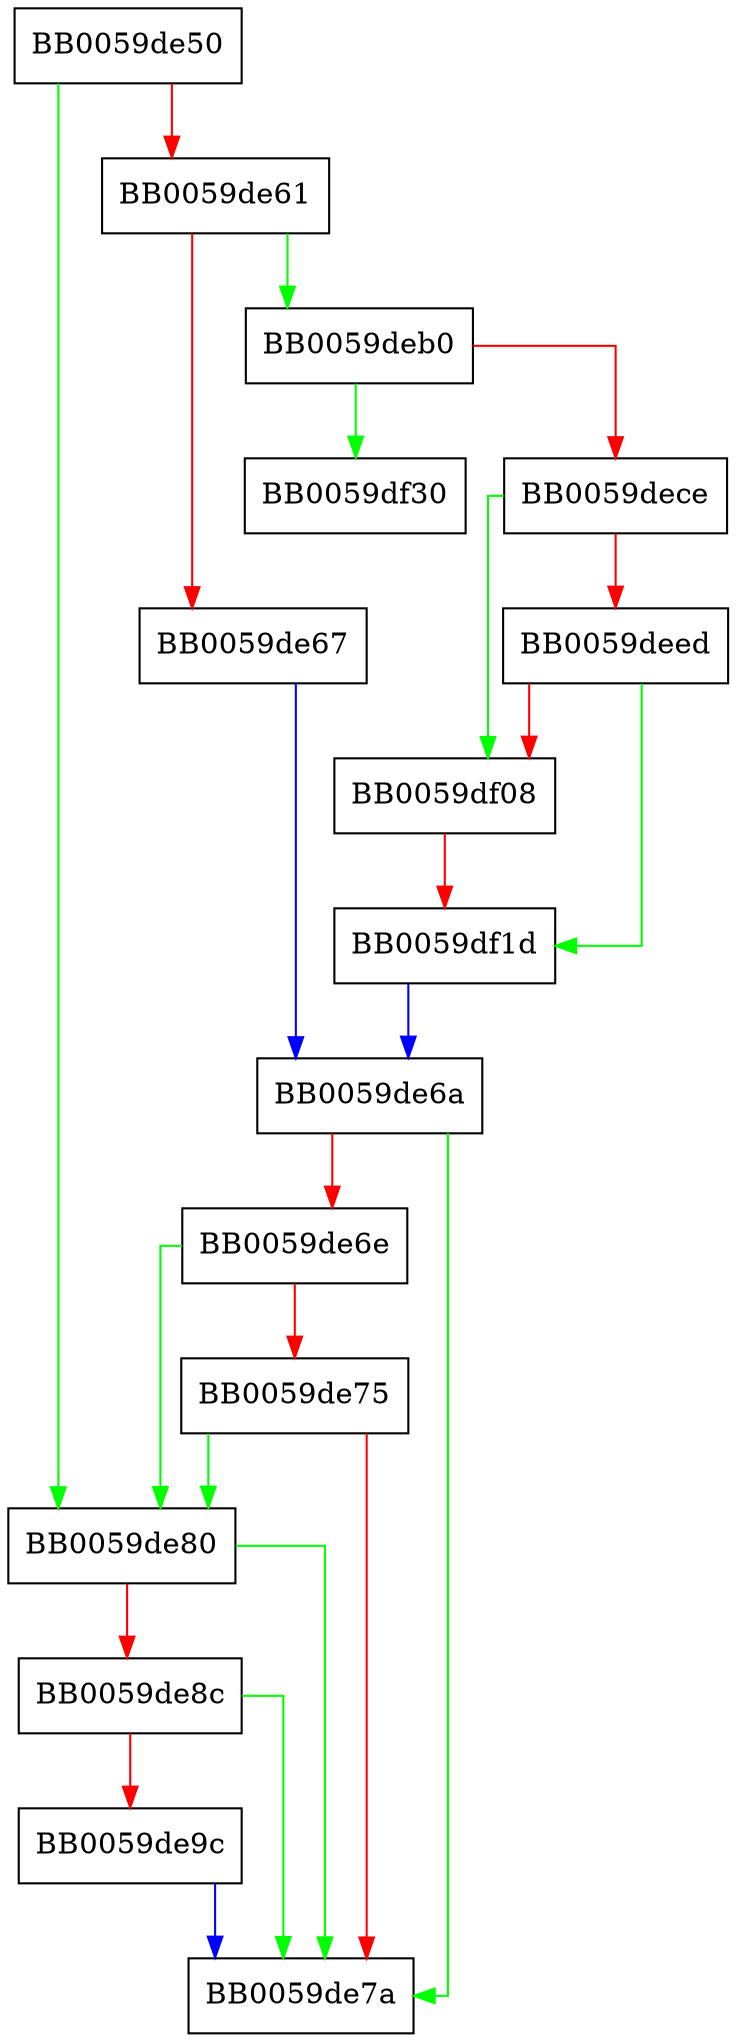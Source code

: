 digraph collect_keymgmt {
  node [shape="box"];
  graph [splines=ortho];
  BB0059de50 -> BB0059de80 [color="green"];
  BB0059de50 -> BB0059de61 [color="red"];
  BB0059de61 -> BB0059deb0 [color="green"];
  BB0059de61 -> BB0059de67 [color="red"];
  BB0059de67 -> BB0059de6a [color="blue"];
  BB0059de6a -> BB0059de7a [color="green"];
  BB0059de6a -> BB0059de6e [color="red"];
  BB0059de6e -> BB0059de80 [color="green"];
  BB0059de6e -> BB0059de75 [color="red"];
  BB0059de75 -> BB0059de80 [color="green"];
  BB0059de75 -> BB0059de7a [color="red"];
  BB0059de80 -> BB0059de7a [color="green"];
  BB0059de80 -> BB0059de8c [color="red"];
  BB0059de8c -> BB0059de7a [color="green"];
  BB0059de8c -> BB0059de9c [color="red"];
  BB0059de9c -> BB0059de7a [color="blue"];
  BB0059deb0 -> BB0059df30 [color="green"];
  BB0059deb0 -> BB0059dece [color="red"];
  BB0059dece -> BB0059df08 [color="green"];
  BB0059dece -> BB0059deed [color="red"];
  BB0059deed -> BB0059df1d [color="green"];
  BB0059deed -> BB0059df08 [color="red"];
  BB0059df08 -> BB0059df1d [color="red"];
  BB0059df1d -> BB0059de6a [color="blue"];
}